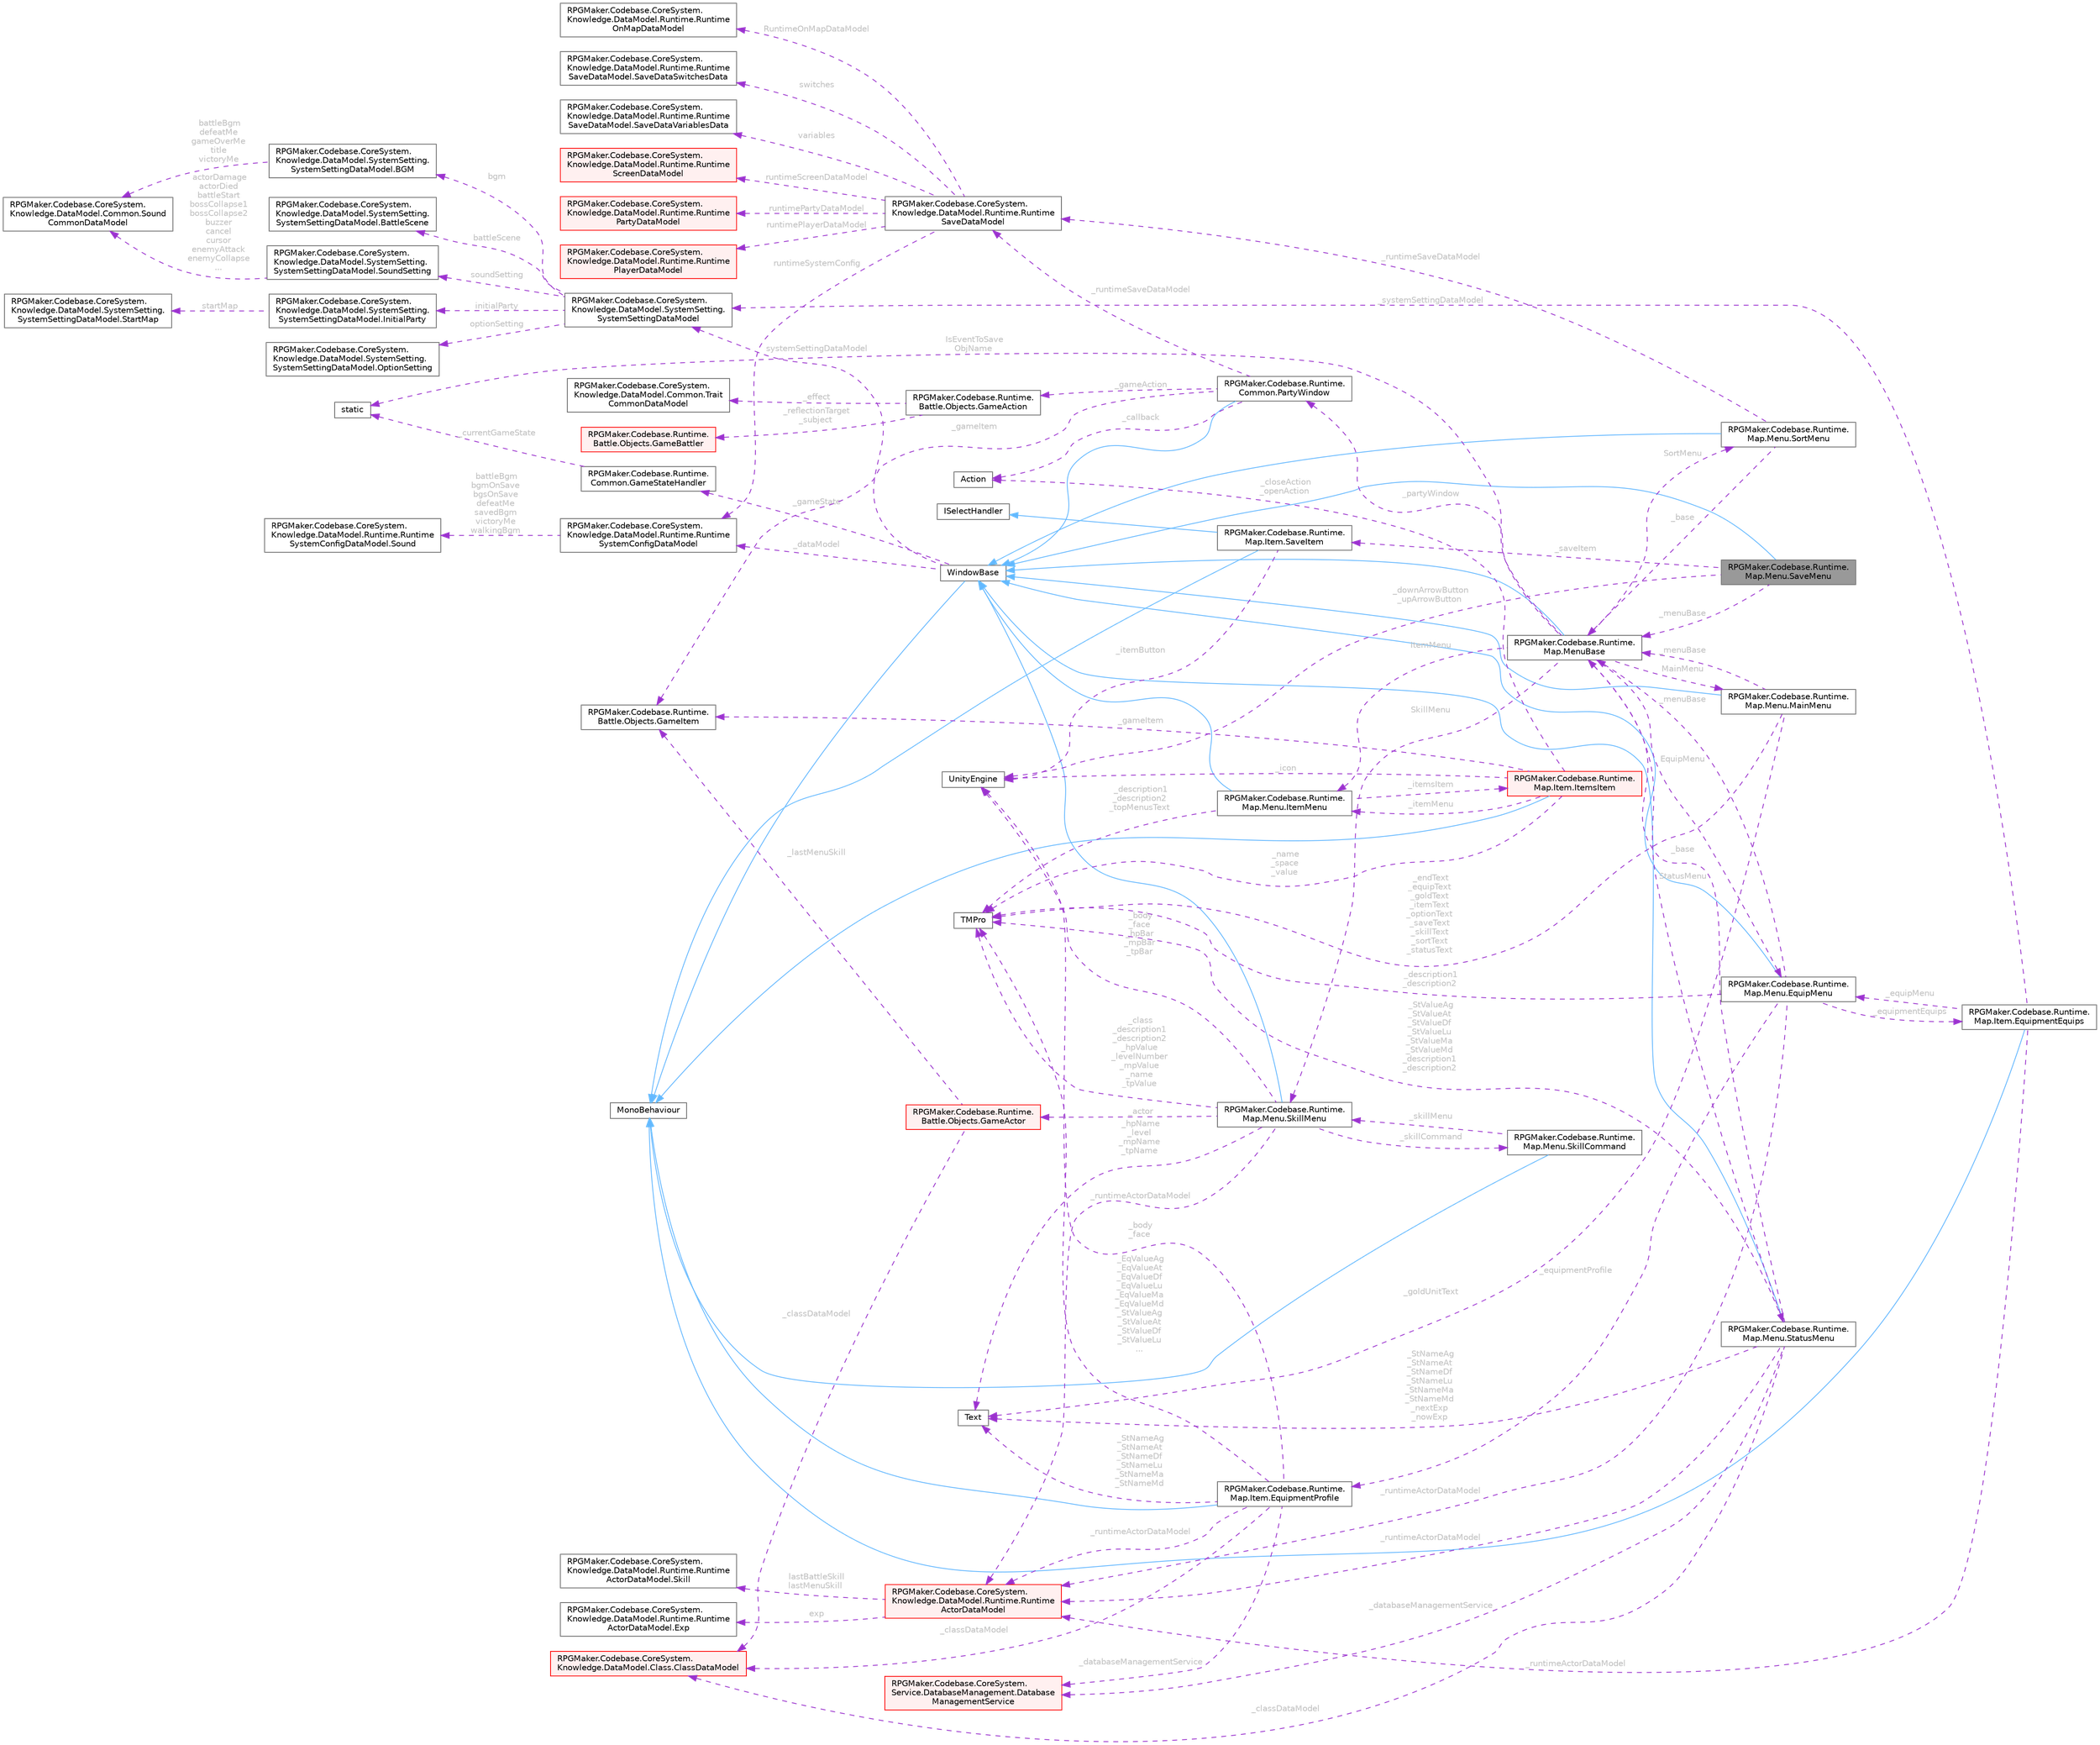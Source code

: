digraph "RPGMaker.Codebase.Runtime.Map.Menu.SaveMenu"
{
 // LATEX_PDF_SIZE
  bgcolor="transparent";
  edge [fontname=Helvetica,fontsize=10,labelfontname=Helvetica,labelfontsize=10];
  node [fontname=Helvetica,fontsize=10,shape=box,height=0.2,width=0.4];
  rankdir="LR";
  Node1 [id="Node000001",label="RPGMaker.Codebase.Runtime.\lMap.Menu.SaveMenu",height=0.2,width=0.4,color="gray40", fillcolor="grey60", style="filled", fontcolor="black",tooltip="タイトル画面またはゲームのメインメニューから開くセーブロード画面"];
  Node2 -> Node1 [id="edge1_Node000001_Node000002",dir="back",color="steelblue1",style="solid",tooltip=" "];
  Node2 [id="Node000002",label="WindowBase",height=0.2,width=0.4,color="gray40", fillcolor="white", style="filled",URL="$d4/d52/class_r_p_g_maker_1_1_codebase_1_1_runtime_1_1_common_1_1_window_base.html",tooltip="😁 ウィンドウ・ベース"];
  Node3 -> Node2 [id="edge2_Node000002_Node000003",dir="back",color="steelblue1",style="solid",tooltip=" "];
  Node3 [id="Node000003",label="MonoBehaviour",height=0.2,width=0.4,color="gray40", fillcolor="white", style="filled",tooltip=" "];
  Node4 -> Node2 [id="edge3_Node000002_Node000004",dir="back",color="darkorchid3",style="dashed",tooltip=" ",label=" _gameState",fontcolor="grey" ];
  Node4 [id="Node000004",label="RPGMaker.Codebase.Runtime.\lCommon.GameStateHandler",height=0.2,width=0.4,color="gray40", fillcolor="white", style="filled",URL="$de/d2c/class_r_p_g_maker_1_1_codebase_1_1_runtime_1_1_common_1_1_game_state_handler.html",tooltip="😁 ゲーム実行中の、ゲームの状態を保持するクラス"];
  Node5 -> Node4 [id="edge4_Node000004_Node000005",dir="back",color="darkorchid3",style="dashed",tooltip=" ",label=" _currentGameState",fontcolor="grey" ];
  Node5 [id="Node000005",label="static",height=0.2,width=0.4,color="gray40", fillcolor="white", style="filled",tooltip=" "];
  Node6 -> Node2 [id="edge5_Node000002_Node000006",dir="back",color="darkorchid3",style="dashed",tooltip=" ",label=" systemSettingDataModel",fontcolor="grey" ];
  Node6 [id="Node000006",label="RPGMaker.Codebase.CoreSystem.\lKnowledge.DataModel.SystemSetting.\lSystemSettingDataModel",height=0.2,width=0.4,color="gray40", fillcolor="white", style="filled",URL="$d0/dd2/class_r_p_g_maker_1_1_codebase_1_1_core_system_1_1_knowledge_1_1_data_model_1_1_system_setting_1_1_system_setting_data_model.html",tooltip="😁 システム設定データ・モデル"];
  Node7 -> Node6 [id="edge6_Node000006_Node000007",dir="back",color="darkorchid3",style="dashed",tooltip=" ",label=" battleScene",fontcolor="grey" ];
  Node7 [id="Node000007",label="RPGMaker.Codebase.CoreSystem.\lKnowledge.DataModel.SystemSetting.\lSystemSettingDataModel.BattleScene",height=0.2,width=0.4,color="gray40", fillcolor="white", style="filled",URL="$df/d0c/class_r_p_g_maker_1_1_codebase_1_1_core_system_1_1_knowledge_1_1_data_model_1_1_system_setting_17ce0ed53697912195b01e8a552e37932.html",tooltip="😁 戦闘シーン"];
  Node8 -> Node6 [id="edge7_Node000006_Node000008",dir="back",color="darkorchid3",style="dashed",tooltip=" ",label=" bgm",fontcolor="grey" ];
  Node8 [id="Node000008",label="RPGMaker.Codebase.CoreSystem.\lKnowledge.DataModel.SystemSetting.\lSystemSettingDataModel.BGM",height=0.2,width=0.4,color="gray40", fillcolor="white", style="filled",URL="$d8/d7d/class_r_p_g_maker_1_1_codebase_1_1_core_system_1_1_knowledge_1_1_data_model_1_1_system_setting_13c37c0ac7a3e126c1b06c1462a6db3a9.html",tooltip="😁 背景音楽"];
  Node9 -> Node8 [id="edge8_Node000008_Node000009",dir="back",color="darkorchid3",style="dashed",tooltip=" ",label=" battleBgm\ndefeatMe\ngameOverMe\ntitle\nvictoryMe",fontcolor="grey" ];
  Node9 [id="Node000009",label="RPGMaker.Codebase.CoreSystem.\lKnowledge.DataModel.Common.Sound\lCommonDataModel",height=0.2,width=0.4,color="gray40", fillcolor="white", style="filled",URL="$df/dcd/class_r_p_g_maker_1_1_codebase_1_1_core_system_1_1_knowledge_1_1_data_model_1_1_common_1_1_sound_common_data_model.html",tooltip="😁 音共通データ・モデル"];
  Node10 -> Node6 [id="edge9_Node000006_Node000010",dir="back",color="darkorchid3",style="dashed",tooltip=" ",label=" initialParty",fontcolor="grey" ];
  Node10 [id="Node000010",label="RPGMaker.Codebase.CoreSystem.\lKnowledge.DataModel.SystemSetting.\lSystemSettingDataModel.InitialParty",height=0.2,width=0.4,color="gray40", fillcolor="white", style="filled",URL="$dc/dfb/class_r_p_g_maker_1_1_codebase_1_1_core_system_1_1_knowledge_1_1_data_model_1_1_system_setting_1539107dbc80fc9072f4fd2f8782921fe.html",tooltip="😁 初期パーティー"];
  Node11 -> Node10 [id="edge10_Node000010_Node000011",dir="back",color="darkorchid3",style="dashed",tooltip=" ",label=" startMap",fontcolor="grey" ];
  Node11 [id="Node000011",label="RPGMaker.Codebase.CoreSystem.\lKnowledge.DataModel.SystemSetting.\lSystemSettingDataModel.StartMap",height=0.2,width=0.4,color="gray40", fillcolor="white", style="filled",URL="$dd/d74/class_r_p_g_maker_1_1_codebase_1_1_core_system_1_1_knowledge_1_1_data_model_1_1_system_setting_1783ee6b6efe4675c8c39db7c7a3a93f6.html",tooltip="😁 開始マップ"];
  Node12 -> Node6 [id="edge11_Node000006_Node000012",dir="back",color="darkorchid3",style="dashed",tooltip=" ",label=" optionSetting",fontcolor="grey" ];
  Node12 [id="Node000012",label="RPGMaker.Codebase.CoreSystem.\lKnowledge.DataModel.SystemSetting.\lSystemSettingDataModel.OptionSetting",height=0.2,width=0.4,color="gray40", fillcolor="white", style="filled",URL="$d8/d86/class_r_p_g_maker_1_1_codebase_1_1_core_system_1_1_knowledge_1_1_data_model_1_1_system_setting_10d0bcdd35160aa829ac5668189dd2dd2.html",tooltip="😁 オプション設定"];
  Node13 -> Node6 [id="edge12_Node000006_Node000013",dir="back",color="darkorchid3",style="dashed",tooltip=" ",label=" soundSetting",fontcolor="grey" ];
  Node13 [id="Node000013",label="RPGMaker.Codebase.CoreSystem.\lKnowledge.DataModel.SystemSetting.\lSystemSettingDataModel.SoundSetting",height=0.2,width=0.4,color="gray40", fillcolor="white", style="filled",URL="$d9/d59/class_r_p_g_maker_1_1_codebase_1_1_core_system_1_1_knowledge_1_1_data_model_1_1_system_setting_1fc90e68ad3a4642899cf508b2c75ae0f.html",tooltip="😁 音設定"];
  Node9 -> Node13 [id="edge13_Node000013_Node000009",dir="back",color="darkorchid3",style="dashed",tooltip=" ",label=" actorDamage\nactorDied\nbattleStart\nbossCollapse1\nbossCollapse2\nbuzzer\ncancel\ncursor\nenemyAttack\nenemyCollapse\n...",fontcolor="grey" ];
  Node14 -> Node2 [id="edge14_Node000002_Node000014",dir="back",color="darkorchid3",style="dashed",tooltip=" ",label=" _dataModel",fontcolor="grey" ];
  Node14 [id="Node000014",label="RPGMaker.Codebase.CoreSystem.\lKnowledge.DataModel.Runtime.Runtime\lSystemConfigDataModel",height=0.2,width=0.4,color="gray40", fillcolor="white", style="filled",URL="$dc/d28/class_r_p_g_maker_1_1_codebase_1_1_core_system_1_1_knowledge_1_1_data_model_1_1_runtime_1_1_runtime_system_config_data_model.html",tooltip="😁 実行時システム設定データ・モデル"];
  Node15 -> Node14 [id="edge15_Node000014_Node000015",dir="back",color="darkorchid3",style="dashed",tooltip=" ",label=" battleBgm\nbgmOnSave\nbgsOnSave\ndefeatMe\nsavedBgm\nvictoryMe\nwalkingBgm",fontcolor="grey" ];
  Node15 [id="Node000015",label="RPGMaker.Codebase.CoreSystem.\lKnowledge.DataModel.Runtime.Runtime\lSystemConfigDataModel.Sound",height=0.2,width=0.4,color="gray40", fillcolor="white", style="filled",URL="$de/d30/class_r_p_g_maker_1_1_codebase_1_1_core_system_1_1_knowledge_1_1_data_model_1_1_runtime_1_1_runtc183c944cc34eae5d27229c3eef23a60.html",tooltip="😁 音"];
  Node16 -> Node1 [id="edge16_Node000001_Node000016",dir="back",color="darkorchid3",style="dashed",tooltip=" ",label=" _downArrowButton\n_upArrowButton",fontcolor="grey" ];
  Node16 [id="Node000016",label="UnityEngine",height=0.2,width=0.4,color="gray40", fillcolor="white", style="filled",tooltip=" "];
  Node17 -> Node1 [id="edge17_Node000001_Node000017",dir="back",color="darkorchid3",style="dashed",tooltip=" ",label=" _menuBase",fontcolor="grey" ];
  Node17 [id="Node000017",label="RPGMaker.Codebase.Runtime.\lMap.MenuBase",height=0.2,width=0.4,color="gray40", fillcolor="white", style="filled",URL="$d4/d87/class_r_p_g_maker_1_1_codebase_1_1_runtime_1_1_map_1_1_menu_base.html",tooltip="メニュー・ベース"];
  Node2 -> Node17 [id="edge18_Node000017_Node000002",dir="back",color="steelblue1",style="solid",tooltip=" "];
  Node5 -> Node17 [id="edge19_Node000017_Node000005",dir="back",color="darkorchid3",style="dashed",tooltip=" ",label=" IsEventToSave\nObjName",fontcolor="grey" ];
  Node18 -> Node17 [id="edge20_Node000017_Node000018",dir="back",color="darkorchid3",style="dashed",tooltip=" ",label=" _partyWindow",fontcolor="grey" ];
  Node18 [id="Node000018",label="RPGMaker.Codebase.Runtime.\lCommon.PartyWindow",height=0.2,width=0.4,color="gray40", fillcolor="white", style="filled",URL="$d6/d78/class_r_p_g_maker_1_1_codebase_1_1_runtime_1_1_common_1_1_party_window.html",tooltip="😁 パーティー・ウィンドウ"];
  Node2 -> Node18 [id="edge21_Node000018_Node000002",dir="back",color="steelblue1",style="solid",tooltip=" "];
  Node19 -> Node18 [id="edge22_Node000018_Node000019",dir="back",color="darkorchid3",style="dashed",tooltip=" ",label=" _gameAction",fontcolor="grey" ];
  Node19 [id="Node000019",label="RPGMaker.Codebase.Runtime.\lBattle.Objects.GameAction",height=0.2,width=0.4,color="gray40", fillcolor="white", style="filled",URL="$db/d00/class_r_p_g_maker_1_1_codebase_1_1_runtime_1_1_battle_1_1_objects_1_1_game_action.html",tooltip="😁 攻撃や防御、スキル・アイテムの使用など、戦闘の行動を記述したクラス Game_Battler の _actions プロパティが持っていて、逆にこちらからは subject() メソッドで Game..."];
  Node20 -> Node19 [id="edge23_Node000019_Node000020",dir="back",color="darkorchid3",style="dashed",tooltip=" ",label=" _reflectionTarget\n_subject",fontcolor="grey" ];
  Node20 [id="Node000020",label="RPGMaker.Codebase.Runtime.\lBattle.Objects.GameBattler",height=0.2,width=0.4,color="red", fillcolor="#FFF0F0", style="filled",URL="$d6/de6/class_r_p_g_maker_1_1_codebase_1_1_runtime_1_1_battle_1_1_objects_1_1_game_battler.html",tooltip="😁 戦闘シーンでのアイコンやアニメーションを含む、バトラーの動作を制御する"];
  Node23 -> Node19 [id="edge24_Node000019_Node000023",dir="back",color="darkorchid3",style="dashed",tooltip=" ",label=" _effect",fontcolor="grey" ];
  Node23 [id="Node000023",label="RPGMaker.Codebase.CoreSystem.\lKnowledge.DataModel.Common.Trait\lCommonDataModel",height=0.2,width=0.4,color="gray40", fillcolor="white", style="filled",URL="$db/d29/class_r_p_g_maker_1_1_codebase_1_1_core_system_1_1_knowledge_1_1_data_model_1_1_common_1_1_trait_common_data_model.html",tooltip="😁 特徴共通データ・モデル"];
  Node24 -> Node18 [id="edge25_Node000018_Node000024",dir="back",color="darkorchid3",style="dashed",tooltip=" ",label=" _gameItem",fontcolor="grey" ];
  Node24 [id="Node000024",label="RPGMaker.Codebase.Runtime.\lBattle.Objects.GameItem",height=0.2,width=0.4,color="gray40", fillcolor="white", style="filled",URL="$df/d31/class_r_p_g_maker_1_1_codebase_1_1_runtime_1_1_battle_1_1_objects_1_1_game_item.html",tooltip="😁 アイテム全般とスキルをまとめて扱うクラス"];
  Node25 -> Node18 [id="edge26_Node000018_Node000025",dir="back",color="darkorchid3",style="dashed",tooltip=" ",label=" _runtimeSaveDataModel",fontcolor="grey" ];
  Node25 [id="Node000025",label="RPGMaker.Codebase.CoreSystem.\lKnowledge.DataModel.Runtime.Runtime\lSaveDataModel",height=0.2,width=0.4,color="gray40", fillcolor="white", style="filled",URL="$d9/d20/class_r_p_g_maker_1_1_codebase_1_1_core_system_1_1_knowledge_1_1_data_model_1_1_runtime_1_1_runtime_save_data_model.html",tooltip="😁 実行時セーブ・データ・モデル"];
  Node26 -> Node25 [id="edge27_Node000025_Node000026",dir="back",color="darkorchid3",style="dashed",tooltip=" ",label=" runtimePartyDataModel",fontcolor="grey" ];
  Node26 [id="Node000026",label="RPGMaker.Codebase.CoreSystem.\lKnowledge.DataModel.Runtime.Runtime\lPartyDataModel",height=0.2,width=0.4,color="red", fillcolor="#FFF0F0", style="filled",URL="$db/d70/class_r_p_g_maker_1_1_codebase_1_1_core_system_1_1_knowledge_1_1_data_model_1_1_runtime_1_1_runtime_party_data_model.html",tooltip="😁 実行時パーティー・データ・モデル"];
  Node29 -> Node25 [id="edge28_Node000025_Node000029",dir="back",color="darkorchid3",style="dashed",tooltip=" ",label=" runtimePlayerDataModel",fontcolor="grey" ];
  Node29 [id="Node000029",label="RPGMaker.Codebase.CoreSystem.\lKnowledge.DataModel.Runtime.Runtime\lPlayerDataModel",height=0.2,width=0.4,color="red", fillcolor="#FFF0F0", style="filled",URL="$d9/d32/class_r_p_g_maker_1_1_codebase_1_1_core_system_1_1_knowledge_1_1_data_model_1_1_runtime_1_1_runtime_player_data_model.html",tooltip="😁 実行時プレイヤー・データ・モデル"];
  Node31 -> Node25 [id="edge29_Node000025_Node000031",dir="back",color="darkorchid3",style="dashed",tooltip=" ",label=" RuntimeOnMapDataModel",fontcolor="grey" ];
  Node31 [id="Node000031",label="RPGMaker.Codebase.CoreSystem.\lKnowledge.DataModel.Runtime.Runtime\lOnMapDataModel",height=0.2,width=0.4,color="gray40", fillcolor="white", style="filled",URL="$d2/d91/class_r_p_g_maker_1_1_codebase_1_1_core_system_1_1_knowledge_1_1_data_model_1_1_runtime_1_1_runtime_on_map_data_model.html",tooltip="😁 マップ・データ・モデル上の実行時"];
  Node14 -> Node25 [id="edge30_Node000025_Node000014",dir="back",color="darkorchid3",style="dashed",tooltip=" ",label=" runtimeSystemConfig",fontcolor="grey" ];
  Node32 -> Node25 [id="edge31_Node000025_Node000032",dir="back",color="darkorchid3",style="dashed",tooltip=" ",label=" switches",fontcolor="grey" ];
  Node32 [id="Node000032",label="RPGMaker.Codebase.CoreSystem.\lKnowledge.DataModel.Runtime.Runtime\lSaveDataModel.SaveDataSwitchesData",height=0.2,width=0.4,color="gray40", fillcolor="white", style="filled",URL="$df/dd5/class_r_p_g_maker_1_1_codebase_1_1_core_system_1_1_knowledge_1_1_data_model_1_1_runtime_1_1_runtf47cec548e01226c38a47f8bf2883142.html",tooltip="😁 保存データ切替データ"];
  Node33 -> Node25 [id="edge32_Node000025_Node000033",dir="back",color="darkorchid3",style="dashed",tooltip=" ",label=" variables",fontcolor="grey" ];
  Node33 [id="Node000033",label="RPGMaker.Codebase.CoreSystem.\lKnowledge.DataModel.Runtime.Runtime\lSaveDataModel.SaveDataVariablesData",height=0.2,width=0.4,color="gray40", fillcolor="white", style="filled",URL="$df/de0/class_r_p_g_maker_1_1_codebase_1_1_core_system_1_1_knowledge_1_1_data_model_1_1_runtime_1_1_runt7e1e0208f1ee778be9d571c49b958075.html",tooltip="😁 保存データ変数データ"];
  Node34 -> Node25 [id="edge33_Node000025_Node000034",dir="back",color="darkorchid3",style="dashed",tooltip=" ",label=" runtimeScreenDataModel",fontcolor="grey" ];
  Node34 [id="Node000034",label="RPGMaker.Codebase.CoreSystem.\lKnowledge.DataModel.Runtime.Runtime\lScreenDataModel",height=0.2,width=0.4,color="red", fillcolor="#FFF0F0", style="filled",URL="$d7/d99/class_r_p_g_maker_1_1_codebase_1_1_core_system_1_1_knowledge_1_1_data_model_1_1_runtime_1_1_runtime_screen_data_model.html",tooltip="😁 実行時スクリーン・データ・モデル"];
  Node37 -> Node18 [id="edge34_Node000018_Node000037",dir="back",color="darkorchid3",style="dashed",tooltip=" ",label=" _callback",fontcolor="grey" ];
  Node37 [id="Node000037",label="Action",height=0.2,width=0.4,color="gray40", fillcolor="white", style="filled",tooltip=" "];
  Node38 -> Node17 [id="edge35_Node000017_Node000038",dir="back",color="darkorchid3",style="dashed",tooltip=" ",label=" EquipMenu",fontcolor="grey" ];
  Node38 [id="Node000038",label="RPGMaker.Codebase.Runtime.\lMap.Menu.EquipMenu",height=0.2,width=0.4,color="gray40", fillcolor="white", style="filled",URL="$db/d72/class_r_p_g_maker_1_1_codebase_1_1_runtime_1_1_map_1_1_menu_1_1_equip_menu.html",tooltip="装備メニュー"];
  Node2 -> Node38 [id="edge36_Node000038_Node000002",dir="back",color="steelblue1",style="solid",tooltip=" "];
  Node39 -> Node38 [id="edge37_Node000038_Node000039",dir="back",color="darkorchid3",style="dashed",tooltip=" ",label=" _description1\n_description2",fontcolor="grey" ];
  Node39 [id="Node000039",label="TMPro",height=0.2,width=0.4,color="gray40", fillcolor="white", style="filled",tooltip=" "];
  Node40 -> Node38 [id="edge38_Node000038_Node000040",dir="back",color="darkorchid3",style="dashed",tooltip=" ",label=" _equipmentEquips",fontcolor="grey" ];
  Node40 [id="Node000040",label="RPGMaker.Codebase.Runtime.\lMap.Item.EquipmentEquips",height=0.2,width=0.4,color="gray40", fillcolor="white", style="filled",URL="$d3/ddf/class_r_p_g_maker_1_1_codebase_1_1_runtime_1_1_map_1_1_item_1_1_equipment_equips.html",tooltip="装備品装備"];
  Node3 -> Node40 [id="edge39_Node000040_Node000003",dir="back",color="steelblue1",style="solid",tooltip=" "];
  Node38 -> Node40 [id="edge40_Node000040_Node000038",dir="back",color="darkorchid3",style="dashed",tooltip=" ",label=" _equipMenu",fontcolor="grey" ];
  Node41 -> Node40 [id="edge41_Node000040_Node000041",dir="back",color="darkorchid3",style="dashed",tooltip=" ",label=" _runtimeActorDataModel",fontcolor="grey" ];
  Node41 [id="Node000041",label="RPGMaker.Codebase.CoreSystem.\lKnowledge.DataModel.Runtime.Runtime\lActorDataModel",height=0.2,width=0.4,color="red", fillcolor="#FFF0F0", style="filled",URL="$de/d8f/class_r_p_g_maker_1_1_codebase_1_1_core_system_1_1_knowledge_1_1_data_model_1_1_runtime_1_1_runtime_actor_data_model.html",tooltip="😁 実行時アクター・データ・モデル"];
  Node42 -> Node41 [id="edge42_Node000041_Node000042",dir="back",color="darkorchid3",style="dashed",tooltip=" ",label=" exp",fontcolor="grey" ];
  Node42 [id="Node000042",label="RPGMaker.Codebase.CoreSystem.\lKnowledge.DataModel.Runtime.Runtime\lActorDataModel.Exp",height=0.2,width=0.4,color="gray40", fillcolor="white", style="filled",URL="$d3/d3e/class_r_p_g_maker_1_1_codebase_1_1_core_system_1_1_knowledge_1_1_data_model_1_1_runtime_1_1_runtime_actor_data_model_1_1_exp.html",tooltip="😁 経験値"];
  Node43 -> Node41 [id="edge43_Node000041_Node000043",dir="back",color="darkorchid3",style="dashed",tooltip=" ",label=" lastBattleSkill\nlastMenuSkill",fontcolor="grey" ];
  Node43 [id="Node000043",label="RPGMaker.Codebase.CoreSystem.\lKnowledge.DataModel.Runtime.Runtime\lActorDataModel.Skill",height=0.2,width=0.4,color="gray40", fillcolor="white", style="filled",URL="$d0/dcc/class_r_p_g_maker_1_1_codebase_1_1_core_system_1_1_knowledge_1_1_data_model_1_1_runtime_1_1_runtime_actor_data_model_1_1_skill.html",tooltip="😁 スキル"];
  Node6 -> Node40 [id="edge44_Node000040_Node000006",dir="back",color="darkorchid3",style="dashed",tooltip=" ",label=" _systemSettingDataModel",fontcolor="grey" ];
  Node45 -> Node38 [id="edge45_Node000038_Node000045",dir="back",color="darkorchid3",style="dashed",tooltip=" ",label=" _equipmentProfile",fontcolor="grey" ];
  Node45 [id="Node000045",label="RPGMaker.Codebase.Runtime.\lMap.Item.EquipmentProfile",height=0.2,width=0.4,color="gray40", fillcolor="white", style="filled",URL="$db/d19/class_r_p_g_maker_1_1_codebase_1_1_runtime_1_1_map_1_1_item_1_1_equipment_profile.html",tooltip="装備品プロフィール"];
  Node3 -> Node45 [id="edge46_Node000045_Node000003",dir="back",color="steelblue1",style="solid",tooltip=" "];
  Node16 -> Node45 [id="edge47_Node000045_Node000016",dir="back",color="darkorchid3",style="dashed",tooltip=" ",label=" _body\n_face",fontcolor="grey" ];
  Node46 -> Node45 [id="edge48_Node000045_Node000046",dir="back",color="darkorchid3",style="dashed",tooltip=" ",label=" _classDataModel",fontcolor="grey" ];
  Node46 [id="Node000046",label="RPGMaker.Codebase.CoreSystem.\lKnowledge.DataModel.Class.ClassDataModel",height=0.2,width=0.4,color="red", fillcolor="#FFF0F0", style="filled",URL="$df/d3c/class_r_p_g_maker_1_1_codebase_1_1_core_system_1_1_knowledge_1_1_data_model_1_1_class_1_1_class_data_model.html",tooltip="😁 クラス・データ・モデル"];
  Node58 -> Node45 [id="edge49_Node000045_Node000058",dir="back",color="darkorchid3",style="dashed",tooltip=" ",label=" _databaseManagementService",fontcolor="grey" ];
  Node58 [id="Node000058",label="RPGMaker.Codebase.CoreSystem.\lService.DatabaseManagement.Database\lManagementService",height=0.2,width=0.4,color="red", fillcolor="#FFF0F0", style="filled",URL="$db/db0/class_r_p_g_maker_1_1_codebase_1_1_core_system_1_1_service_1_1_database_management_1_1_database_management_service.html",tooltip="😁 データベース管理サービス"];
  Node39 -> Node45 [id="edge50_Node000045_Node000039",dir="back",color="darkorchid3",style="dashed",tooltip=" ",label=" _EqValueAg\n_EqValueAt\n_EqValueDf\n_EqValueLu\n_EqValueMa\n_EqValueMd\n_StValueAg\n_StValueAt\n_StValueDf\n_StValueLu\n...",fontcolor="grey" ];
  Node41 -> Node45 [id="edge51_Node000045_Node000041",dir="back",color="darkorchid3",style="dashed",tooltip=" ",label=" _runtimeActorDataModel",fontcolor="grey" ];
  Node93 -> Node45 [id="edge52_Node000045_Node000093",dir="back",color="darkorchid3",style="dashed",tooltip=" ",label=" _StNameAg\n_StNameAt\n_StNameDf\n_StNameLu\n_StNameMa\n_StNameMd",fontcolor="grey" ];
  Node93 [id="Node000093",label="Text",height=0.2,width=0.4,color="gray40", fillcolor="white", style="filled",tooltip=" "];
  Node17 -> Node38 [id="edge53_Node000038_Node000017",dir="back",color="darkorchid3",style="dashed",tooltip=" ",label=" _menuBase",fontcolor="grey" ];
  Node41 -> Node38 [id="edge54_Node000038_Node000041",dir="back",color="darkorchid3",style="dashed",tooltip=" ",label=" _runtimeActorDataModel",fontcolor="grey" ];
  Node94 -> Node17 [id="edge55_Node000017_Node000094",dir="back",color="darkorchid3",style="dashed",tooltip=" ",label=" ItemMenu",fontcolor="grey" ];
  Node94 [id="Node000094",label="RPGMaker.Codebase.Runtime.\lMap.Menu.ItemMenu",height=0.2,width=0.4,color="gray40", fillcolor="white", style="filled",URL="$d3/d77/class_r_p_g_maker_1_1_codebase_1_1_runtime_1_1_map_1_1_menu_1_1_item_menu.html",tooltip="アイテム・メニュー"];
  Node2 -> Node94 [id="edge56_Node000094_Node000002",dir="back",color="steelblue1",style="solid",tooltip=" "];
  Node39 -> Node94 [id="edge57_Node000094_Node000039",dir="back",color="darkorchid3",style="dashed",tooltip=" ",label=" _description1\n_description2\n_topMenusText",fontcolor="grey" ];
  Node95 -> Node94 [id="edge58_Node000094_Node000095",dir="back",color="darkorchid3",style="dashed",tooltip=" ",label=" _itemsItem",fontcolor="grey" ];
  Node95 [id="Node000095",label="RPGMaker.Codebase.Runtime.\lMap.Item.ItemsItem",height=0.2,width=0.4,color="red", fillcolor="#FFF0F0", style="filled",URL="$d5/d49/class_r_p_g_maker_1_1_codebase_1_1_runtime_1_1_map_1_1_item_1_1_items_item.html",tooltip="アイテムのアイテム"];
  Node3 -> Node95 [id="edge59_Node000095_Node000003",dir="back",color="steelblue1",style="solid",tooltip=" "];
  Node24 -> Node95 [id="edge60_Node000095_Node000024",dir="back",color="darkorchid3",style="dashed",tooltip=" ",label=" _gameItem",fontcolor="grey" ];
  Node16 -> Node95 [id="edge61_Node000095_Node000016",dir="back",color="darkorchid3",style="dashed",tooltip=" ",label=" _icon",fontcolor="grey" ];
  Node94 -> Node95 [id="edge62_Node000095_Node000094",dir="back",color="darkorchid3",style="dashed",tooltip=" ",label=" _itemMenu",fontcolor="grey" ];
  Node39 -> Node95 [id="edge63_Node000095_Node000039",dir="back",color="darkorchid3",style="dashed",tooltip=" ",label=" _name\n_space\n_value",fontcolor="grey" ];
  Node37 -> Node95 [id="edge64_Node000095_Node000037",dir="back",color="darkorchid3",style="dashed",tooltip=" ",label=" _closeAction\n_openAction",fontcolor="grey" ];
  Node110 -> Node17 [id="edge65_Node000017_Node000110",dir="back",color="darkorchid3",style="dashed",tooltip=" ",label=" MainMenu",fontcolor="grey" ];
  Node110 [id="Node000110",label="RPGMaker.Codebase.Runtime.\lMap.Menu.MainMenu",height=0.2,width=0.4,color="gray40", fillcolor="white", style="filled",URL="$d7/d96/class_r_p_g_maker_1_1_codebase_1_1_runtime_1_1_map_1_1_menu_1_1_main_menu.html",tooltip="メイン・メニュー"];
  Node2 -> Node110 [id="edge66_Node000110_Node000002",dir="back",color="steelblue1",style="solid",tooltip=" "];
  Node39 -> Node110 [id="edge67_Node000110_Node000039",dir="back",color="darkorchid3",style="dashed",tooltip=" ",label=" _endText\n_equipText\n_goldText\n_itemText\n_optionText\n_saveText\n_skillText\n_sortText\n_statusText",fontcolor="grey" ];
  Node93 -> Node110 [id="edge68_Node000110_Node000093",dir="back",color="darkorchid3",style="dashed",tooltip=" ",label=" _goldUnitText",fontcolor="grey" ];
  Node17 -> Node110 [id="edge69_Node000110_Node000017",dir="back",color="darkorchid3",style="dashed",tooltip=" ",label=" _menuBase",fontcolor="grey" ];
  Node111 -> Node17 [id="edge70_Node000017_Node000111",dir="back",color="darkorchid3",style="dashed",tooltip=" ",label=" SkillMenu",fontcolor="grey" ];
  Node111 [id="Node000111",label="RPGMaker.Codebase.Runtime.\lMap.Menu.SkillMenu",height=0.2,width=0.4,color="gray40", fillcolor="white", style="filled",URL="$db/d40/class_r_p_g_maker_1_1_codebase_1_1_runtime_1_1_map_1_1_menu_1_1_skill_menu.html",tooltip="スキル・メニュー"];
  Node2 -> Node111 [id="edge71_Node000111_Node000002",dir="back",color="steelblue1",style="solid",tooltip=" "];
  Node39 -> Node111 [id="edge72_Node000111_Node000039",dir="back",color="darkorchid3",style="dashed",tooltip=" ",label=" _class\n_description1\n_description2\n_hpValue\n_levelNumber\n_mpValue\n_name\n_tpValue",fontcolor="grey" ];
  Node16 -> Node111 [id="edge73_Node000111_Node000016",dir="back",color="darkorchid3",style="dashed",tooltip=" ",label=" _body\n_face\n_hpBar\n_mpBar\n_tpBar",fontcolor="grey" ];
  Node93 -> Node111 [id="edge74_Node000111_Node000093",dir="back",color="darkorchid3",style="dashed",tooltip=" ",label=" _hpName\n_level\n_mpName\n_tpName",fontcolor="grey" ];
  Node41 -> Node111 [id="edge75_Node000111_Node000041",dir="back",color="darkorchid3",style="dashed",tooltip=" ",label=" _runtimeActorDataModel",fontcolor="grey" ];
  Node112 -> Node111 [id="edge76_Node000111_Node000112",dir="back",color="darkorchid3",style="dashed",tooltip=" ",label=" _skillCommand",fontcolor="grey" ];
  Node112 [id="Node000112",label="RPGMaker.Codebase.Runtime.\lMap.Menu.SkillCommand",height=0.2,width=0.4,color="gray40", fillcolor="white", style="filled",URL="$dd/d31/class_r_p_g_maker_1_1_codebase_1_1_runtime_1_1_map_1_1_menu_1_1_skill_command.html",tooltip="スキル・コマンド"];
  Node3 -> Node112 [id="edge77_Node000112_Node000003",dir="back",color="steelblue1",style="solid",tooltip=" "];
  Node111 -> Node112 [id="edge78_Node000112_Node000111",dir="back",color="darkorchid3",style="dashed",tooltip=" ",label=" _skillMenu",fontcolor="grey" ];
  Node113 -> Node111 [id="edge79_Node000111_Node000113",dir="back",color="darkorchid3",style="dashed",tooltip=" ",label=" _actor",fontcolor="grey" ];
  Node113 [id="Node000113",label="RPGMaker.Codebase.Runtime.\lBattle.Objects.GameActor",height=0.2,width=0.4,color="red", fillcolor="#FFF0F0", style="filled",URL="$db/dfc/class_r_p_g_maker_1_1_codebase_1_1_runtime_1_1_battle_1_1_objects_1_1_game_actor.html",tooltip="😁 アクターのパラメータの取得、画像の設定、戦闘の処理とサイドビュー時の画像処理を行うクラス"];
  Node46 -> Node113 [id="edge80_Node000113_Node000046",dir="back",color="darkorchid3",style="dashed",tooltip=" ",label=" _classDataModel",fontcolor="grey" ];
  Node24 -> Node113 [id="edge81_Node000113_Node000024",dir="back",color="darkorchid3",style="dashed",tooltip=" ",label=" _lastMenuSkill",fontcolor="grey" ];
  Node115 -> Node17 [id="edge82_Node000017_Node000115",dir="back",color="darkorchid3",style="dashed",tooltip=" ",label=" SortMenu",fontcolor="grey" ];
  Node115 [id="Node000115",label="RPGMaker.Codebase.Runtime.\lMap.Menu.SortMenu",height=0.2,width=0.4,color="gray40", fillcolor="white", style="filled",URL="$d0/d73/class_r_p_g_maker_1_1_codebase_1_1_runtime_1_1_map_1_1_menu_1_1_sort_menu.html",tooltip="ソート・メニュー"];
  Node2 -> Node115 [id="edge83_Node000115_Node000002",dir="back",color="steelblue1",style="solid",tooltip=" "];
  Node17 -> Node115 [id="edge84_Node000115_Node000017",dir="back",color="darkorchid3",style="dashed",tooltip=" ",label=" _base",fontcolor="grey" ];
  Node25 -> Node115 [id="edge85_Node000115_Node000025",dir="back",color="darkorchid3",style="dashed",tooltip=" ",label=" _runtimeSaveDataModel",fontcolor="grey" ];
  Node116 -> Node17 [id="edge86_Node000017_Node000116",dir="back",color="darkorchid3",style="dashed",tooltip=" ",label=" StatusMenu",fontcolor="grey" ];
  Node116 [id="Node000116",label="RPGMaker.Codebase.Runtime.\lMap.Menu.StatusMenu",height=0.2,width=0.4,color="gray40", fillcolor="white", style="filled",URL="$d9/d44/class_r_p_g_maker_1_1_codebase_1_1_runtime_1_1_map_1_1_menu_1_1_status_menu.html",tooltip="ステータス・メニュー"];
  Node2 -> Node116 [id="edge87_Node000116_Node000002",dir="back",color="steelblue1",style="solid",tooltip=" "];
  Node93 -> Node116 [id="edge88_Node000116_Node000093",dir="back",color="darkorchid3",style="dashed",tooltip=" ",label=" _StNameAg\n_StNameAt\n_StNameDf\n_StNameLu\n_StNameMa\n_StNameMd\n_nextExp\n_nowExp",fontcolor="grey" ];
  Node39 -> Node116 [id="edge89_Node000116_Node000039",dir="back",color="darkorchid3",style="dashed",tooltip=" ",label=" _StValueAg\n_StValueAt\n_StValueDf\n_StValueLu\n_StValueMa\n_StValueMd\n_description1\n_description2",fontcolor="grey" ];
  Node17 -> Node116 [id="edge90_Node000116_Node000017",dir="back",color="darkorchid3",style="dashed",tooltip=" ",label=" _base",fontcolor="grey" ];
  Node46 -> Node116 [id="edge91_Node000116_Node000046",dir="back",color="darkorchid3",style="dashed",tooltip=" ",label=" _classDataModel",fontcolor="grey" ];
  Node58 -> Node116 [id="edge92_Node000116_Node000058",dir="back",color="darkorchid3",style="dashed",tooltip=" ",label=" _databaseManagementService",fontcolor="grey" ];
  Node41 -> Node116 [id="edge93_Node000116_Node000041",dir="back",color="darkorchid3",style="dashed",tooltip=" ",label=" _runtimeActorDataModel",fontcolor="grey" ];
  Node117 -> Node1 [id="edge94_Node000001_Node000117",dir="back",color="darkorchid3",style="dashed",tooltip=" ",label=" _saveItem",fontcolor="grey" ];
  Node117 [id="Node000117",label="RPGMaker.Codebase.Runtime.\lMap.Item.SaveItem",height=0.2,width=0.4,color="gray40", fillcolor="white", style="filled",URL="$d9/dcb/class_r_p_g_maker_1_1_codebase_1_1_runtime_1_1_map_1_1_item_1_1_save_item.html",tooltip="セーブデータ一覧の各項目を制御するコンポーネント"];
  Node3 -> Node117 [id="edge95_Node000117_Node000003",dir="back",color="steelblue1",style="solid",tooltip=" "];
  Node118 -> Node117 [id="edge96_Node000117_Node000118",dir="back",color="steelblue1",style="solid",tooltip=" "];
  Node118 [id="Node000118",label="ISelectHandler",height=0.2,width=0.4,color="gray40", fillcolor="white", style="filled",tooltip=" "];
  Node16 -> Node117 [id="edge97_Node000117_Node000016",dir="back",color="darkorchid3",style="dashed",tooltip=" ",label=" _itemButton",fontcolor="grey" ];
}
